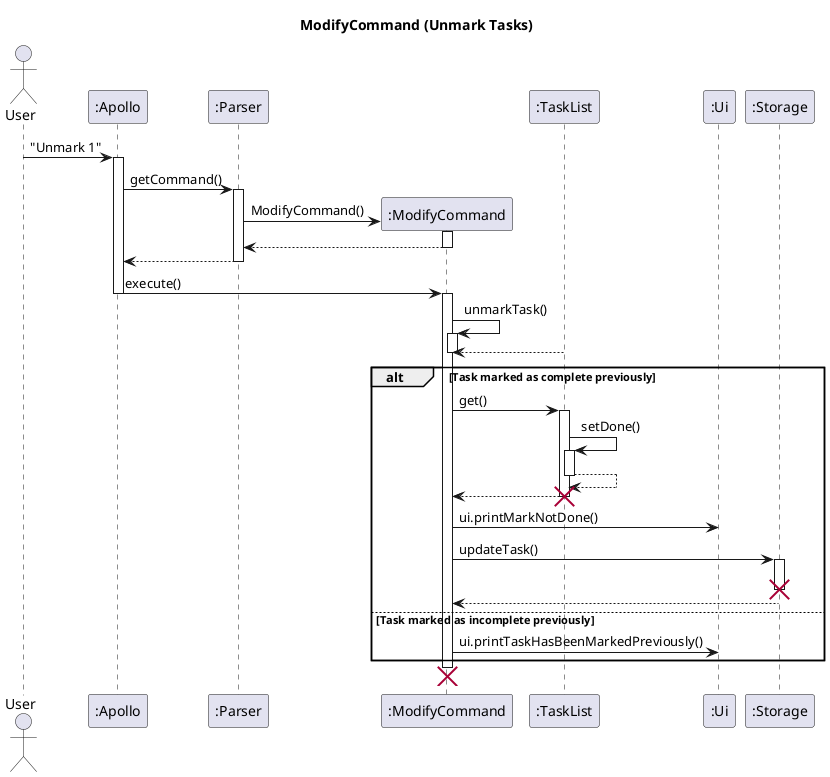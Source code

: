 @startuml
'https://plantuml.com/sequence-diagram

skinparam maxMessageSize 150
title ModifyCommand (Unmark Tasks)

actor User
participant ":Apollo" as Apollo
participant ":Parser" as Parser
participant ":ModifyCommand" as modify

participant ":TaskList" as TaskList
participant ":Ui" as Ui
participant ":Storage" as Storage

User -> Apollo : "Unmark 1"
activate Apollo
Apollo -> Parser : getCommand()
activate Parser
Parser -> modify** : ModifyCommand()
modify++
return
return

Apollo -> modify : execute()
Apollo--
activate modify
modify -> modify++ : unmarkTask()
TaskList --> modify
modify --
alt Task marked as complete previously
modify -> TaskList++: get()
TaskList -> TaskList ++ :setDone()
return
modify <-- TaskList--
destroy TaskList
modify -> Ui : ui.printMarkNotDone()
modify -> Storage ++: updateTask()
destroy Storage
return

else Task marked as incomplete previously
modify -> Ui : ui.printTaskHasBeenMarkedPreviously()
end
destroy modify


@enduml
